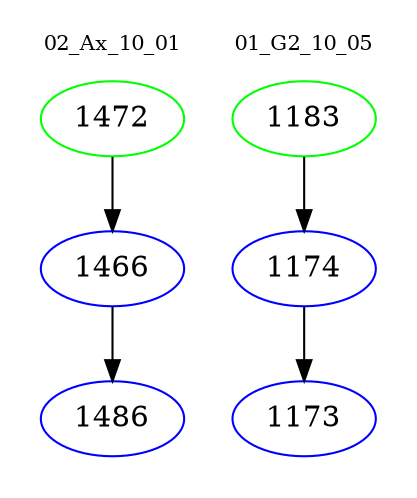 digraph{
subgraph cluster_0 {
color = white
label = "02_Ax_10_01";
fontsize=10;
T0_1472 [label="1472", color="green"]
T0_1472 -> T0_1466 [color="black"]
T0_1466 [label="1466", color="blue"]
T0_1466 -> T0_1486 [color="black"]
T0_1486 [label="1486", color="blue"]
}
subgraph cluster_1 {
color = white
label = "01_G2_10_05";
fontsize=10;
T1_1183 [label="1183", color="green"]
T1_1183 -> T1_1174 [color="black"]
T1_1174 [label="1174", color="blue"]
T1_1174 -> T1_1173 [color="black"]
T1_1173 [label="1173", color="blue"]
}
}
